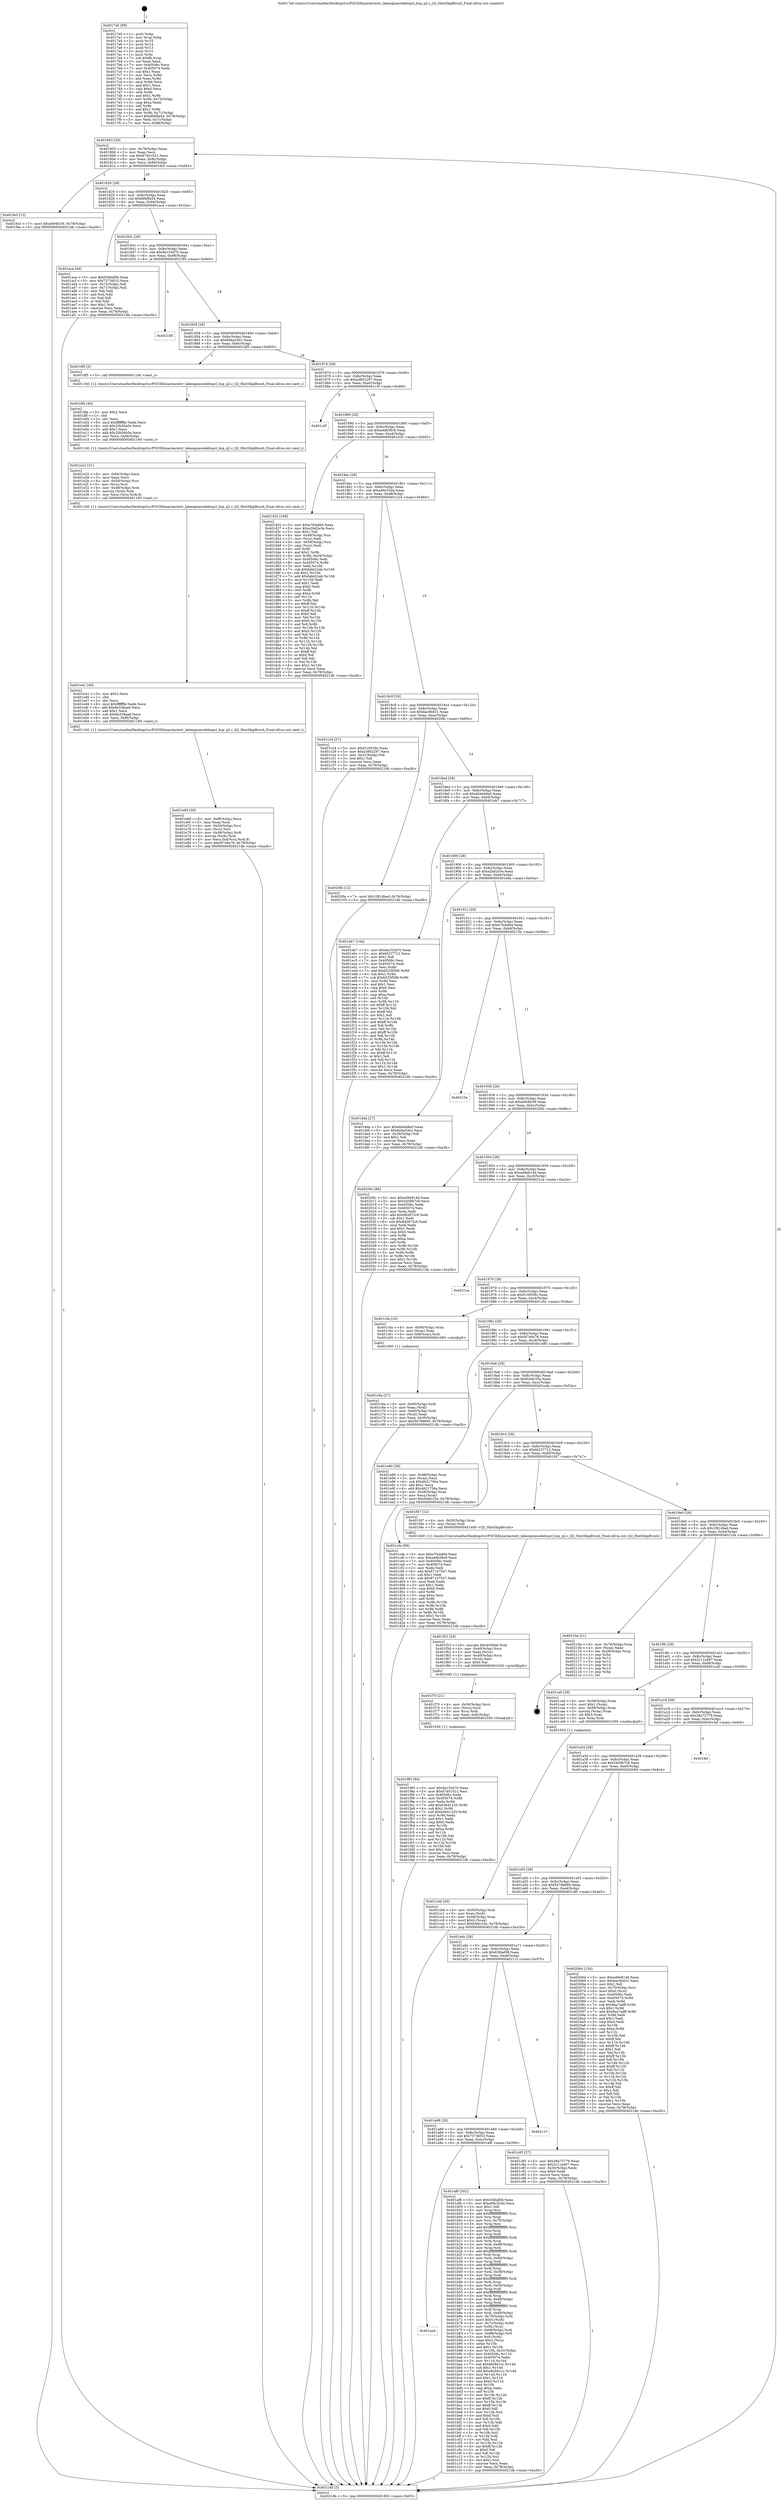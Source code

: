 digraph "0x4017a0" {
  label = "0x4017a0 (/mnt/c/Users/mathe/Desktop/tcc/POCII/binaries/extr_labenginecodebspcl_bsp_q2.c_Q2_HintSkipBrush_Final-ollvm.out::main(0))"
  labelloc = "t"
  node[shape=record]

  Entry [label="",width=0.3,height=0.3,shape=circle,fillcolor=black,style=filled]
  "0x401803" [label="{
     0x401803 [29]\l
     | [instrs]\l
     &nbsp;&nbsp;0x401803 \<+3\>: mov -0x78(%rbp),%eax\l
     &nbsp;&nbsp;0x401806 \<+2\>: mov %eax,%ecx\l
     &nbsp;&nbsp;0x401808 \<+6\>: sub $0x87401021,%ecx\l
     &nbsp;&nbsp;0x40180e \<+6\>: mov %eax,-0x8c(%rbp)\l
     &nbsp;&nbsp;0x401814 \<+6\>: mov %ecx,-0x90(%rbp)\l
     &nbsp;&nbsp;0x40181a \<+6\>: je 0000000000401fe3 \<main+0x843\>\l
  }"]
  "0x401fe3" [label="{
     0x401fe3 [12]\l
     | [instrs]\l
     &nbsp;&nbsp;0x401fe3 \<+7\>: movl $0xeb94fc39,-0x78(%rbp)\l
     &nbsp;&nbsp;0x401fea \<+5\>: jmp 00000000004021db \<main+0xa3b\>\l
  }"]
  "0x401820" [label="{
     0x401820 [28]\l
     | [instrs]\l
     &nbsp;&nbsp;0x401820 \<+5\>: jmp 0000000000401825 \<main+0x85\>\l
     &nbsp;&nbsp;0x401825 \<+6\>: mov -0x8c(%rbp),%eax\l
     &nbsp;&nbsp;0x40182b \<+5\>: sub $0x8f4f9a54,%eax\l
     &nbsp;&nbsp;0x401830 \<+6\>: mov %eax,-0x94(%rbp)\l
     &nbsp;&nbsp;0x401836 \<+6\>: je 0000000000401aca \<main+0x32a\>\l
  }"]
  Exit [label="",width=0.3,height=0.3,shape=circle,fillcolor=black,style=filled,peripheries=2]
  "0x401aca" [label="{
     0x401aca [44]\l
     | [instrs]\l
     &nbsp;&nbsp;0x401aca \<+5\>: mov $0x63fdaf08,%eax\l
     &nbsp;&nbsp;0x401acf \<+5\>: mov $0x73736f10,%ecx\l
     &nbsp;&nbsp;0x401ad4 \<+3\>: mov -0x72(%rbp),%dl\l
     &nbsp;&nbsp;0x401ad7 \<+4\>: mov -0x71(%rbp),%sil\l
     &nbsp;&nbsp;0x401adb \<+3\>: mov %dl,%dil\l
     &nbsp;&nbsp;0x401ade \<+3\>: and %sil,%dil\l
     &nbsp;&nbsp;0x401ae1 \<+3\>: xor %sil,%dl\l
     &nbsp;&nbsp;0x401ae4 \<+3\>: or %dl,%dil\l
     &nbsp;&nbsp;0x401ae7 \<+4\>: test $0x1,%dil\l
     &nbsp;&nbsp;0x401aeb \<+3\>: cmovne %ecx,%eax\l
     &nbsp;&nbsp;0x401aee \<+3\>: mov %eax,-0x78(%rbp)\l
     &nbsp;&nbsp;0x401af1 \<+5\>: jmp 00000000004021db \<main+0xa3b\>\l
  }"]
  "0x40183c" [label="{
     0x40183c [28]\l
     | [instrs]\l
     &nbsp;&nbsp;0x40183c \<+5\>: jmp 0000000000401841 \<main+0xa1\>\l
     &nbsp;&nbsp;0x401841 \<+6\>: mov -0x8c(%rbp),%eax\l
     &nbsp;&nbsp;0x401847 \<+5\>: sub $0x9a153d70,%eax\l
     &nbsp;&nbsp;0x40184c \<+6\>: mov %eax,-0x98(%rbp)\l
     &nbsp;&nbsp;0x401852 \<+6\>: je 0000000000402180 \<main+0x9e0\>\l
  }"]
  "0x4021db" [label="{
     0x4021db [5]\l
     | [instrs]\l
     &nbsp;&nbsp;0x4021db \<+5\>: jmp 0000000000401803 \<main+0x63\>\l
  }"]
  "0x4017a0" [label="{
     0x4017a0 [99]\l
     | [instrs]\l
     &nbsp;&nbsp;0x4017a0 \<+1\>: push %rbp\l
     &nbsp;&nbsp;0x4017a1 \<+3\>: mov %rsp,%rbp\l
     &nbsp;&nbsp;0x4017a4 \<+2\>: push %r15\l
     &nbsp;&nbsp;0x4017a6 \<+2\>: push %r14\l
     &nbsp;&nbsp;0x4017a8 \<+2\>: push %r13\l
     &nbsp;&nbsp;0x4017aa \<+2\>: push %r12\l
     &nbsp;&nbsp;0x4017ac \<+1\>: push %rbx\l
     &nbsp;&nbsp;0x4017ad \<+7\>: sub $0xf8,%rsp\l
     &nbsp;&nbsp;0x4017b4 \<+2\>: xor %eax,%eax\l
     &nbsp;&nbsp;0x4017b6 \<+7\>: mov 0x40506c,%ecx\l
     &nbsp;&nbsp;0x4017bd \<+7\>: mov 0x405074,%edx\l
     &nbsp;&nbsp;0x4017c4 \<+3\>: sub $0x1,%eax\l
     &nbsp;&nbsp;0x4017c7 \<+3\>: mov %ecx,%r8d\l
     &nbsp;&nbsp;0x4017ca \<+3\>: add %eax,%r8d\l
     &nbsp;&nbsp;0x4017cd \<+4\>: imul %r8d,%ecx\l
     &nbsp;&nbsp;0x4017d1 \<+3\>: and $0x1,%ecx\l
     &nbsp;&nbsp;0x4017d4 \<+3\>: cmp $0x0,%ecx\l
     &nbsp;&nbsp;0x4017d7 \<+4\>: sete %r9b\l
     &nbsp;&nbsp;0x4017db \<+4\>: and $0x1,%r9b\l
     &nbsp;&nbsp;0x4017df \<+4\>: mov %r9b,-0x72(%rbp)\l
     &nbsp;&nbsp;0x4017e3 \<+3\>: cmp $0xa,%edx\l
     &nbsp;&nbsp;0x4017e6 \<+4\>: setl %r9b\l
     &nbsp;&nbsp;0x4017ea \<+4\>: and $0x1,%r9b\l
     &nbsp;&nbsp;0x4017ee \<+4\>: mov %r9b,-0x71(%rbp)\l
     &nbsp;&nbsp;0x4017f2 \<+7\>: movl $0x8f4f9a54,-0x78(%rbp)\l
     &nbsp;&nbsp;0x4017f9 \<+3\>: mov %edi,-0x7c(%rbp)\l
     &nbsp;&nbsp;0x4017fc \<+7\>: mov %rsi,-0x88(%rbp)\l
  }"]
  "0x401f85" [label="{
     0x401f85 [94]\l
     | [instrs]\l
     &nbsp;&nbsp;0x401f85 \<+5\>: mov $0x9a153d70,%eax\l
     &nbsp;&nbsp;0x401f8a \<+5\>: mov $0x87401021,%esi\l
     &nbsp;&nbsp;0x401f8f \<+7\>: mov 0x40506c,%edx\l
     &nbsp;&nbsp;0x401f96 \<+8\>: mov 0x405074,%r8d\l
     &nbsp;&nbsp;0x401f9e \<+3\>: mov %edx,%r9d\l
     &nbsp;&nbsp;0x401fa1 \<+7\>: add $0xb3b41235,%r9d\l
     &nbsp;&nbsp;0x401fa8 \<+4\>: sub $0x1,%r9d\l
     &nbsp;&nbsp;0x401fac \<+7\>: sub $0xb3b41235,%r9d\l
     &nbsp;&nbsp;0x401fb3 \<+4\>: imul %r9d,%edx\l
     &nbsp;&nbsp;0x401fb7 \<+3\>: and $0x1,%edx\l
     &nbsp;&nbsp;0x401fba \<+3\>: cmp $0x0,%edx\l
     &nbsp;&nbsp;0x401fbd \<+4\>: sete %r10b\l
     &nbsp;&nbsp;0x401fc1 \<+4\>: cmp $0xa,%r8d\l
     &nbsp;&nbsp;0x401fc5 \<+4\>: setl %r11b\l
     &nbsp;&nbsp;0x401fc9 \<+3\>: mov %r10b,%bl\l
     &nbsp;&nbsp;0x401fcc \<+3\>: and %r11b,%bl\l
     &nbsp;&nbsp;0x401fcf \<+3\>: xor %r11b,%r10b\l
     &nbsp;&nbsp;0x401fd2 \<+3\>: or %r10b,%bl\l
     &nbsp;&nbsp;0x401fd5 \<+3\>: test $0x1,%bl\l
     &nbsp;&nbsp;0x401fd8 \<+3\>: cmovne %esi,%eax\l
     &nbsp;&nbsp;0x401fdb \<+3\>: mov %eax,-0x78(%rbp)\l
     &nbsp;&nbsp;0x401fde \<+5\>: jmp 00000000004021db \<main+0xa3b\>\l
  }"]
  "0x402180" [label="{
     0x402180\l
  }", style=dashed]
  "0x401858" [label="{
     0x401858 [28]\l
     | [instrs]\l
     &nbsp;&nbsp;0x401858 \<+5\>: jmp 000000000040185d \<main+0xbd\>\l
     &nbsp;&nbsp;0x40185d \<+6\>: mov -0x8c(%rbp),%eax\l
     &nbsp;&nbsp;0x401863 \<+5\>: sub $0x9d4a53e2,%eax\l
     &nbsp;&nbsp;0x401868 \<+6\>: mov %eax,-0x9c(%rbp)\l
     &nbsp;&nbsp;0x40186e \<+6\>: je 0000000000401df5 \<main+0x655\>\l
  }"]
  "0x401f70" [label="{
     0x401f70 [21]\l
     | [instrs]\l
     &nbsp;&nbsp;0x401f70 \<+4\>: mov -0x50(%rbp),%rcx\l
     &nbsp;&nbsp;0x401f74 \<+3\>: mov (%rcx),%rcx\l
     &nbsp;&nbsp;0x401f77 \<+3\>: mov %rcx,%rdi\l
     &nbsp;&nbsp;0x401f7a \<+6\>: mov %eax,-0xfc(%rbp)\l
     &nbsp;&nbsp;0x401f80 \<+5\>: call 0000000000401030 \<free@plt\>\l
     | [calls]\l
     &nbsp;&nbsp;0x401030 \{1\} (unknown)\l
  }"]
  "0x401df5" [label="{
     0x401df5 [5]\l
     | [instrs]\l
     &nbsp;&nbsp;0x401df5 \<+5\>: call 0000000000401160 \<next_i\>\l
     | [calls]\l
     &nbsp;&nbsp;0x401160 \{1\} (/mnt/c/Users/mathe/Desktop/tcc/POCII/binaries/extr_labenginecodebspcl_bsp_q2.c_Q2_HintSkipBrush_Final-ollvm.out::next_i)\l
  }"]
  "0x401874" [label="{
     0x401874 [28]\l
     | [instrs]\l
     &nbsp;&nbsp;0x401874 \<+5\>: jmp 0000000000401879 \<main+0xd9\>\l
     &nbsp;&nbsp;0x401879 \<+6\>: mov -0x8c(%rbp),%eax\l
     &nbsp;&nbsp;0x40187f \<+5\>: sub $0xa3802297,%eax\l
     &nbsp;&nbsp;0x401884 \<+6\>: mov %eax,-0xa0(%rbp)\l
     &nbsp;&nbsp;0x40188a \<+6\>: je 0000000000401c3f \<main+0x49f\>\l
  }"]
  "0x401f53" [label="{
     0x401f53 [29]\l
     | [instrs]\l
     &nbsp;&nbsp;0x401f53 \<+10\>: movabs $0x4030b6,%rdi\l
     &nbsp;&nbsp;0x401f5d \<+4\>: mov -0x40(%rbp),%rcx\l
     &nbsp;&nbsp;0x401f61 \<+2\>: mov %eax,(%rcx)\l
     &nbsp;&nbsp;0x401f63 \<+4\>: mov -0x40(%rbp),%rcx\l
     &nbsp;&nbsp;0x401f67 \<+2\>: mov (%rcx),%esi\l
     &nbsp;&nbsp;0x401f69 \<+2\>: mov $0x0,%al\l
     &nbsp;&nbsp;0x401f6b \<+5\>: call 0000000000401040 \<printf@plt\>\l
     | [calls]\l
     &nbsp;&nbsp;0x401040 \{1\} (unknown)\l
  }"]
  "0x401c3f" [label="{
     0x401c3f\l
  }", style=dashed]
  "0x401890" [label="{
     0x401890 [28]\l
     | [instrs]\l
     &nbsp;&nbsp;0x401890 \<+5\>: jmp 0000000000401895 \<main+0xf5\>\l
     &nbsp;&nbsp;0x401895 \<+6\>: mov -0x8c(%rbp),%eax\l
     &nbsp;&nbsp;0x40189b \<+5\>: sub $0xa4db58c8,%eax\l
     &nbsp;&nbsp;0x4018a0 \<+6\>: mov %eax,-0xa4(%rbp)\l
     &nbsp;&nbsp;0x4018a6 \<+6\>: je 0000000000401d32 \<main+0x592\>\l
  }"]
  "0x401e69" [label="{
     0x401e69 [39]\l
     | [instrs]\l
     &nbsp;&nbsp;0x401e69 \<+6\>: mov -0xf8(%rbp),%ecx\l
     &nbsp;&nbsp;0x401e6f \<+3\>: imul %eax,%ecx\l
     &nbsp;&nbsp;0x401e72 \<+4\>: mov -0x50(%rbp),%rsi\l
     &nbsp;&nbsp;0x401e76 \<+3\>: mov (%rsi),%rsi\l
     &nbsp;&nbsp;0x401e79 \<+4\>: mov -0x48(%rbp),%rdi\l
     &nbsp;&nbsp;0x401e7d \<+3\>: movslq (%rdi),%rdi\l
     &nbsp;&nbsp;0x401e80 \<+4\>: mov %ecx,0x4(%rsi,%rdi,8)\l
     &nbsp;&nbsp;0x401e84 \<+7\>: movl $0xf47e9a76,-0x78(%rbp)\l
     &nbsp;&nbsp;0x401e8b \<+5\>: jmp 00000000004021db \<main+0xa3b\>\l
  }"]
  "0x401d32" [label="{
     0x401d32 [168]\l
     | [instrs]\l
     &nbsp;&nbsp;0x401d32 \<+5\>: mov $0xe7fcbd64,%eax\l
     &nbsp;&nbsp;0x401d37 \<+5\>: mov $0xe2bd2e3e,%ecx\l
     &nbsp;&nbsp;0x401d3c \<+2\>: mov $0x1,%dl\l
     &nbsp;&nbsp;0x401d3e \<+4\>: mov -0x48(%rbp),%rsi\l
     &nbsp;&nbsp;0x401d42 \<+2\>: mov (%rsi),%edi\l
     &nbsp;&nbsp;0x401d44 \<+4\>: mov -0x58(%rbp),%rsi\l
     &nbsp;&nbsp;0x401d48 \<+2\>: cmp (%rsi),%edi\l
     &nbsp;&nbsp;0x401d4a \<+4\>: setl %r8b\l
     &nbsp;&nbsp;0x401d4e \<+4\>: and $0x1,%r8b\l
     &nbsp;&nbsp;0x401d52 \<+4\>: mov %r8b,-0x29(%rbp)\l
     &nbsp;&nbsp;0x401d56 \<+7\>: mov 0x40506c,%edi\l
     &nbsp;&nbsp;0x401d5d \<+8\>: mov 0x405074,%r9d\l
     &nbsp;&nbsp;0x401d65 \<+3\>: mov %edi,%r10d\l
     &nbsp;&nbsp;0x401d68 \<+7\>: sub $0xfabb22ab,%r10d\l
     &nbsp;&nbsp;0x401d6f \<+4\>: sub $0x1,%r10d\l
     &nbsp;&nbsp;0x401d73 \<+7\>: add $0xfabb22ab,%r10d\l
     &nbsp;&nbsp;0x401d7a \<+4\>: imul %r10d,%edi\l
     &nbsp;&nbsp;0x401d7e \<+3\>: and $0x1,%edi\l
     &nbsp;&nbsp;0x401d81 \<+3\>: cmp $0x0,%edi\l
     &nbsp;&nbsp;0x401d84 \<+4\>: sete %r8b\l
     &nbsp;&nbsp;0x401d88 \<+4\>: cmp $0xa,%r9d\l
     &nbsp;&nbsp;0x401d8c \<+4\>: setl %r11b\l
     &nbsp;&nbsp;0x401d90 \<+3\>: mov %r8b,%bl\l
     &nbsp;&nbsp;0x401d93 \<+3\>: xor $0xff,%bl\l
     &nbsp;&nbsp;0x401d96 \<+3\>: mov %r11b,%r14b\l
     &nbsp;&nbsp;0x401d99 \<+4\>: xor $0xff,%r14b\l
     &nbsp;&nbsp;0x401d9d \<+3\>: xor $0x0,%dl\l
     &nbsp;&nbsp;0x401da0 \<+3\>: mov %bl,%r15b\l
     &nbsp;&nbsp;0x401da3 \<+4\>: and $0x0,%r15b\l
     &nbsp;&nbsp;0x401da7 \<+3\>: and %dl,%r8b\l
     &nbsp;&nbsp;0x401daa \<+3\>: mov %r14b,%r12b\l
     &nbsp;&nbsp;0x401dad \<+4\>: and $0x0,%r12b\l
     &nbsp;&nbsp;0x401db1 \<+3\>: and %dl,%r11b\l
     &nbsp;&nbsp;0x401db4 \<+3\>: or %r8b,%r15b\l
     &nbsp;&nbsp;0x401db7 \<+3\>: or %r11b,%r12b\l
     &nbsp;&nbsp;0x401dba \<+3\>: xor %r12b,%r15b\l
     &nbsp;&nbsp;0x401dbd \<+3\>: or %r14b,%bl\l
     &nbsp;&nbsp;0x401dc0 \<+3\>: xor $0xff,%bl\l
     &nbsp;&nbsp;0x401dc3 \<+3\>: or $0x0,%dl\l
     &nbsp;&nbsp;0x401dc6 \<+2\>: and %dl,%bl\l
     &nbsp;&nbsp;0x401dc8 \<+3\>: or %bl,%r15b\l
     &nbsp;&nbsp;0x401dcb \<+4\>: test $0x1,%r15b\l
     &nbsp;&nbsp;0x401dcf \<+3\>: cmovne %ecx,%eax\l
     &nbsp;&nbsp;0x401dd2 \<+3\>: mov %eax,-0x78(%rbp)\l
     &nbsp;&nbsp;0x401dd5 \<+5\>: jmp 00000000004021db \<main+0xa3b\>\l
  }"]
  "0x4018ac" [label="{
     0x4018ac [28]\l
     | [instrs]\l
     &nbsp;&nbsp;0x4018ac \<+5\>: jmp 00000000004018b1 \<main+0x111\>\l
     &nbsp;&nbsp;0x4018b1 \<+6\>: mov -0x8c(%rbp),%eax\l
     &nbsp;&nbsp;0x4018b7 \<+5\>: sub $0xa94c52da,%eax\l
     &nbsp;&nbsp;0x4018bc \<+6\>: mov %eax,-0xa8(%rbp)\l
     &nbsp;&nbsp;0x4018c2 \<+6\>: je 0000000000401c24 \<main+0x484\>\l
  }"]
  "0x401e41" [label="{
     0x401e41 [40]\l
     | [instrs]\l
     &nbsp;&nbsp;0x401e41 \<+5\>: mov $0x2,%ecx\l
     &nbsp;&nbsp;0x401e46 \<+1\>: cltd\l
     &nbsp;&nbsp;0x401e47 \<+2\>: idiv %ecx\l
     &nbsp;&nbsp;0x401e49 \<+6\>: imul $0xfffffffe,%edx,%ecx\l
     &nbsp;&nbsp;0x401e4f \<+6\>: add $0x6e338aa8,%ecx\l
     &nbsp;&nbsp;0x401e55 \<+3\>: add $0x1,%ecx\l
     &nbsp;&nbsp;0x401e58 \<+6\>: sub $0x6e338aa8,%ecx\l
     &nbsp;&nbsp;0x401e5e \<+6\>: mov %ecx,-0xf8(%rbp)\l
     &nbsp;&nbsp;0x401e64 \<+5\>: call 0000000000401160 \<next_i\>\l
     | [calls]\l
     &nbsp;&nbsp;0x401160 \{1\} (/mnt/c/Users/mathe/Desktop/tcc/POCII/binaries/extr_labenginecodebspcl_bsp_q2.c_Q2_HintSkipBrush_Final-ollvm.out::next_i)\l
  }"]
  "0x401c24" [label="{
     0x401c24 [27]\l
     | [instrs]\l
     &nbsp;&nbsp;0x401c24 \<+5\>: mov $0xf1c0039c,%eax\l
     &nbsp;&nbsp;0x401c29 \<+5\>: mov $0xa3802297,%ecx\l
     &nbsp;&nbsp;0x401c2e \<+3\>: mov -0x31(%rbp),%dl\l
     &nbsp;&nbsp;0x401c31 \<+3\>: test $0x1,%dl\l
     &nbsp;&nbsp;0x401c34 \<+3\>: cmovne %ecx,%eax\l
     &nbsp;&nbsp;0x401c37 \<+3\>: mov %eax,-0x78(%rbp)\l
     &nbsp;&nbsp;0x401c3a \<+5\>: jmp 00000000004021db \<main+0xa3b\>\l
  }"]
  "0x4018c8" [label="{
     0x4018c8 [28]\l
     | [instrs]\l
     &nbsp;&nbsp;0x4018c8 \<+5\>: jmp 00000000004018cd \<main+0x12d\>\l
     &nbsp;&nbsp;0x4018cd \<+6\>: mov -0x8c(%rbp),%eax\l
     &nbsp;&nbsp;0x4018d3 \<+5\>: sub $0xbac0b431,%eax\l
     &nbsp;&nbsp;0x4018d8 \<+6\>: mov %eax,-0xac(%rbp)\l
     &nbsp;&nbsp;0x4018de \<+6\>: je 00000000004020fe \<main+0x95e\>\l
  }"]
  "0x401e22" [label="{
     0x401e22 [31]\l
     | [instrs]\l
     &nbsp;&nbsp;0x401e22 \<+6\>: mov -0xf4(%rbp),%ecx\l
     &nbsp;&nbsp;0x401e28 \<+3\>: imul %eax,%ecx\l
     &nbsp;&nbsp;0x401e2b \<+4\>: mov -0x50(%rbp),%rsi\l
     &nbsp;&nbsp;0x401e2f \<+3\>: mov (%rsi),%rsi\l
     &nbsp;&nbsp;0x401e32 \<+4\>: mov -0x48(%rbp),%rdi\l
     &nbsp;&nbsp;0x401e36 \<+3\>: movslq (%rdi),%rdi\l
     &nbsp;&nbsp;0x401e39 \<+3\>: mov %ecx,(%rsi,%rdi,8)\l
     &nbsp;&nbsp;0x401e3c \<+5\>: call 0000000000401160 \<next_i\>\l
     | [calls]\l
     &nbsp;&nbsp;0x401160 \{1\} (/mnt/c/Users/mathe/Desktop/tcc/POCII/binaries/extr_labenginecodebspcl_bsp_q2.c_Q2_HintSkipBrush_Final-ollvm.out::next_i)\l
  }"]
  "0x4020fe" [label="{
     0x4020fe [12]\l
     | [instrs]\l
     &nbsp;&nbsp;0x4020fe \<+7\>: movl $0x1f81dbed,-0x78(%rbp)\l
     &nbsp;&nbsp;0x402105 \<+5\>: jmp 00000000004021db \<main+0xa3b\>\l
  }"]
  "0x4018e4" [label="{
     0x4018e4 [28]\l
     | [instrs]\l
     &nbsp;&nbsp;0x4018e4 \<+5\>: jmp 00000000004018e9 \<main+0x149\>\l
     &nbsp;&nbsp;0x4018e9 \<+6\>: mov -0x8c(%rbp),%eax\l
     &nbsp;&nbsp;0x4018ef \<+5\>: sub $0xdd4eb8a5,%eax\l
     &nbsp;&nbsp;0x4018f4 \<+6\>: mov %eax,-0xb0(%rbp)\l
     &nbsp;&nbsp;0x4018fa \<+6\>: je 0000000000401eb7 \<main+0x717\>\l
  }"]
  "0x401dfa" [label="{
     0x401dfa [40]\l
     | [instrs]\l
     &nbsp;&nbsp;0x401dfa \<+5\>: mov $0x2,%ecx\l
     &nbsp;&nbsp;0x401dff \<+1\>: cltd\l
     &nbsp;&nbsp;0x401e00 \<+2\>: idiv %ecx\l
     &nbsp;&nbsp;0x401e02 \<+6\>: imul $0xfffffffe,%edx,%ecx\l
     &nbsp;&nbsp;0x401e08 \<+6\>: sub $0x20b56a5e,%ecx\l
     &nbsp;&nbsp;0x401e0e \<+3\>: add $0x1,%ecx\l
     &nbsp;&nbsp;0x401e11 \<+6\>: add $0x20b56a5e,%ecx\l
     &nbsp;&nbsp;0x401e17 \<+6\>: mov %ecx,-0xf4(%rbp)\l
     &nbsp;&nbsp;0x401e1d \<+5\>: call 0000000000401160 \<next_i\>\l
     | [calls]\l
     &nbsp;&nbsp;0x401160 \{1\} (/mnt/c/Users/mathe/Desktop/tcc/POCII/binaries/extr_labenginecodebspcl_bsp_q2.c_Q2_HintSkipBrush_Final-ollvm.out::next_i)\l
  }"]
  "0x401eb7" [label="{
     0x401eb7 [144]\l
     | [instrs]\l
     &nbsp;&nbsp;0x401eb7 \<+5\>: mov $0x9a153d70,%eax\l
     &nbsp;&nbsp;0x401ebc \<+5\>: mov $0xfd237712,%ecx\l
     &nbsp;&nbsp;0x401ec1 \<+2\>: mov $0x1,%dl\l
     &nbsp;&nbsp;0x401ec3 \<+7\>: mov 0x40506c,%esi\l
     &nbsp;&nbsp;0x401eca \<+7\>: mov 0x405074,%edi\l
     &nbsp;&nbsp;0x401ed1 \<+3\>: mov %esi,%r8d\l
     &nbsp;&nbsp;0x401ed4 \<+7\>: add $0xb525f5d6,%r8d\l
     &nbsp;&nbsp;0x401edb \<+4\>: sub $0x1,%r8d\l
     &nbsp;&nbsp;0x401edf \<+7\>: sub $0xb525f5d6,%r8d\l
     &nbsp;&nbsp;0x401ee6 \<+4\>: imul %r8d,%esi\l
     &nbsp;&nbsp;0x401eea \<+3\>: and $0x1,%esi\l
     &nbsp;&nbsp;0x401eed \<+3\>: cmp $0x0,%esi\l
     &nbsp;&nbsp;0x401ef0 \<+4\>: sete %r9b\l
     &nbsp;&nbsp;0x401ef4 \<+3\>: cmp $0xa,%edi\l
     &nbsp;&nbsp;0x401ef7 \<+4\>: setl %r10b\l
     &nbsp;&nbsp;0x401efb \<+3\>: mov %r9b,%r11b\l
     &nbsp;&nbsp;0x401efe \<+4\>: xor $0xff,%r11b\l
     &nbsp;&nbsp;0x401f02 \<+3\>: mov %r10b,%bl\l
     &nbsp;&nbsp;0x401f05 \<+3\>: xor $0xff,%bl\l
     &nbsp;&nbsp;0x401f08 \<+3\>: xor $0x1,%dl\l
     &nbsp;&nbsp;0x401f0b \<+3\>: mov %r11b,%r14b\l
     &nbsp;&nbsp;0x401f0e \<+4\>: and $0xff,%r14b\l
     &nbsp;&nbsp;0x401f12 \<+3\>: and %dl,%r9b\l
     &nbsp;&nbsp;0x401f15 \<+3\>: mov %bl,%r15b\l
     &nbsp;&nbsp;0x401f18 \<+4\>: and $0xff,%r15b\l
     &nbsp;&nbsp;0x401f1c \<+3\>: and %dl,%r10b\l
     &nbsp;&nbsp;0x401f1f \<+3\>: or %r9b,%r14b\l
     &nbsp;&nbsp;0x401f22 \<+3\>: or %r10b,%r15b\l
     &nbsp;&nbsp;0x401f25 \<+3\>: xor %r15b,%r14b\l
     &nbsp;&nbsp;0x401f28 \<+3\>: or %bl,%r11b\l
     &nbsp;&nbsp;0x401f2b \<+4\>: xor $0xff,%r11b\l
     &nbsp;&nbsp;0x401f2f \<+3\>: or $0x1,%dl\l
     &nbsp;&nbsp;0x401f32 \<+3\>: and %dl,%r11b\l
     &nbsp;&nbsp;0x401f35 \<+3\>: or %r11b,%r14b\l
     &nbsp;&nbsp;0x401f38 \<+4\>: test $0x1,%r14b\l
     &nbsp;&nbsp;0x401f3c \<+3\>: cmovne %ecx,%eax\l
     &nbsp;&nbsp;0x401f3f \<+3\>: mov %eax,-0x78(%rbp)\l
     &nbsp;&nbsp;0x401f42 \<+5\>: jmp 00000000004021db \<main+0xa3b\>\l
  }"]
  "0x401900" [label="{
     0x401900 [28]\l
     | [instrs]\l
     &nbsp;&nbsp;0x401900 \<+5\>: jmp 0000000000401905 \<main+0x165\>\l
     &nbsp;&nbsp;0x401905 \<+6\>: mov -0x8c(%rbp),%eax\l
     &nbsp;&nbsp;0x40190b \<+5\>: sub $0xe2bd2e3e,%eax\l
     &nbsp;&nbsp;0x401910 \<+6\>: mov %eax,-0xb4(%rbp)\l
     &nbsp;&nbsp;0x401916 \<+6\>: je 0000000000401dda \<main+0x63a\>\l
  }"]
  "0x401cbd" [label="{
     0x401cbd [29]\l
     | [instrs]\l
     &nbsp;&nbsp;0x401cbd \<+4\>: mov -0x50(%rbp),%rdi\l
     &nbsp;&nbsp;0x401cc1 \<+3\>: mov %rax,(%rdi)\l
     &nbsp;&nbsp;0x401cc4 \<+4\>: mov -0x48(%rbp),%rax\l
     &nbsp;&nbsp;0x401cc8 \<+6\>: movl $0x0,(%rax)\l
     &nbsp;&nbsp;0x401cce \<+7\>: movl $0xfcb6c33e,-0x78(%rbp)\l
     &nbsp;&nbsp;0x401cd5 \<+5\>: jmp 00000000004021db \<main+0xa3b\>\l
  }"]
  "0x401dda" [label="{
     0x401dda [27]\l
     | [instrs]\l
     &nbsp;&nbsp;0x401dda \<+5\>: mov $0xdd4eb8a5,%eax\l
     &nbsp;&nbsp;0x401ddf \<+5\>: mov $0x9d4a53e2,%ecx\l
     &nbsp;&nbsp;0x401de4 \<+3\>: mov -0x29(%rbp),%dl\l
     &nbsp;&nbsp;0x401de7 \<+3\>: test $0x1,%dl\l
     &nbsp;&nbsp;0x401dea \<+3\>: cmovne %ecx,%eax\l
     &nbsp;&nbsp;0x401ded \<+3\>: mov %eax,-0x78(%rbp)\l
     &nbsp;&nbsp;0x401df0 \<+5\>: jmp 00000000004021db \<main+0xa3b\>\l
  }"]
  "0x40191c" [label="{
     0x40191c [28]\l
     | [instrs]\l
     &nbsp;&nbsp;0x40191c \<+5\>: jmp 0000000000401921 \<main+0x181\>\l
     &nbsp;&nbsp;0x401921 \<+6\>: mov -0x8c(%rbp),%eax\l
     &nbsp;&nbsp;0x401927 \<+5\>: sub $0xe7fcbd64,%eax\l
     &nbsp;&nbsp;0x40192c \<+6\>: mov %eax,-0xb8(%rbp)\l
     &nbsp;&nbsp;0x401932 \<+6\>: je 000000000040215e \<main+0x9be\>\l
  }"]
  "0x401c6a" [label="{
     0x401c6a [27]\l
     | [instrs]\l
     &nbsp;&nbsp;0x401c6a \<+4\>: mov -0x60(%rbp),%rdi\l
     &nbsp;&nbsp;0x401c6e \<+2\>: mov %eax,(%rdi)\l
     &nbsp;&nbsp;0x401c70 \<+4\>: mov -0x60(%rbp),%rdi\l
     &nbsp;&nbsp;0x401c74 \<+2\>: mov (%rdi),%eax\l
     &nbsp;&nbsp;0x401c76 \<+3\>: mov %eax,-0x30(%rbp)\l
     &nbsp;&nbsp;0x401c79 \<+7\>: movl $0x5479d695,-0x78(%rbp)\l
     &nbsp;&nbsp;0x401c80 \<+5\>: jmp 00000000004021db \<main+0xa3b\>\l
  }"]
  "0x40215e" [label="{
     0x40215e\l
  }", style=dashed]
  "0x401938" [label="{
     0x401938 [28]\l
     | [instrs]\l
     &nbsp;&nbsp;0x401938 \<+5\>: jmp 000000000040193d \<main+0x19d\>\l
     &nbsp;&nbsp;0x40193d \<+6\>: mov -0x8c(%rbp),%eax\l
     &nbsp;&nbsp;0x401943 \<+5\>: sub $0xeb94fc39,%eax\l
     &nbsp;&nbsp;0x401948 \<+6\>: mov %eax,-0xbc(%rbp)\l
     &nbsp;&nbsp;0x40194e \<+6\>: je 000000000040200c \<main+0x86c\>\l
  }"]
  "0x401aa4" [label="{
     0x401aa4\l
  }", style=dashed]
  "0x40200c" [label="{
     0x40200c [88]\l
     | [instrs]\l
     &nbsp;&nbsp;0x40200c \<+5\>: mov $0xed9e814d,%eax\l
     &nbsp;&nbsp;0x402011 \<+5\>: mov $0x5459b7c8,%ecx\l
     &nbsp;&nbsp;0x402016 \<+7\>: mov 0x40506c,%edx\l
     &nbsp;&nbsp;0x40201d \<+7\>: mov 0x405074,%esi\l
     &nbsp;&nbsp;0x402024 \<+2\>: mov %edx,%edi\l
     &nbsp;&nbsp;0x402026 \<+6\>: add $0x9d2872c0,%edi\l
     &nbsp;&nbsp;0x40202c \<+3\>: sub $0x1,%edi\l
     &nbsp;&nbsp;0x40202f \<+6\>: sub $0x9d2872c0,%edi\l
     &nbsp;&nbsp;0x402035 \<+3\>: imul %edi,%edx\l
     &nbsp;&nbsp;0x402038 \<+3\>: and $0x1,%edx\l
     &nbsp;&nbsp;0x40203b \<+3\>: cmp $0x0,%edx\l
     &nbsp;&nbsp;0x40203e \<+4\>: sete %r8b\l
     &nbsp;&nbsp;0x402042 \<+3\>: cmp $0xa,%esi\l
     &nbsp;&nbsp;0x402045 \<+4\>: setl %r9b\l
     &nbsp;&nbsp;0x402049 \<+3\>: mov %r8b,%r10b\l
     &nbsp;&nbsp;0x40204c \<+3\>: and %r9b,%r10b\l
     &nbsp;&nbsp;0x40204f \<+3\>: xor %r9b,%r8b\l
     &nbsp;&nbsp;0x402052 \<+3\>: or %r8b,%r10b\l
     &nbsp;&nbsp;0x402055 \<+4\>: test $0x1,%r10b\l
     &nbsp;&nbsp;0x402059 \<+3\>: cmovne %ecx,%eax\l
     &nbsp;&nbsp;0x40205c \<+3\>: mov %eax,-0x78(%rbp)\l
     &nbsp;&nbsp;0x40205f \<+5\>: jmp 00000000004021db \<main+0xa3b\>\l
  }"]
  "0x401954" [label="{
     0x401954 [28]\l
     | [instrs]\l
     &nbsp;&nbsp;0x401954 \<+5\>: jmp 0000000000401959 \<main+0x1b9\>\l
     &nbsp;&nbsp;0x401959 \<+6\>: mov -0x8c(%rbp),%eax\l
     &nbsp;&nbsp;0x40195f \<+5\>: sub $0xed9e814d,%eax\l
     &nbsp;&nbsp;0x401964 \<+6\>: mov %eax,-0xc0(%rbp)\l
     &nbsp;&nbsp;0x40196a \<+6\>: je 00000000004021ca \<main+0xa2a\>\l
  }"]
  "0x401af6" [label="{
     0x401af6 [302]\l
     | [instrs]\l
     &nbsp;&nbsp;0x401af6 \<+5\>: mov $0x63fdaf08,%eax\l
     &nbsp;&nbsp;0x401afb \<+5\>: mov $0xa94c52da,%ecx\l
     &nbsp;&nbsp;0x401b00 \<+2\>: mov $0x1,%dl\l
     &nbsp;&nbsp;0x401b02 \<+3\>: mov %rsp,%rsi\l
     &nbsp;&nbsp;0x401b05 \<+4\>: add $0xfffffffffffffff0,%rsi\l
     &nbsp;&nbsp;0x401b09 \<+3\>: mov %rsi,%rsp\l
     &nbsp;&nbsp;0x401b0c \<+4\>: mov %rsi,-0x70(%rbp)\l
     &nbsp;&nbsp;0x401b10 \<+3\>: mov %rsp,%rsi\l
     &nbsp;&nbsp;0x401b13 \<+4\>: add $0xfffffffffffffff0,%rsi\l
     &nbsp;&nbsp;0x401b17 \<+3\>: mov %rsi,%rsp\l
     &nbsp;&nbsp;0x401b1a \<+3\>: mov %rsp,%rdi\l
     &nbsp;&nbsp;0x401b1d \<+4\>: add $0xfffffffffffffff0,%rdi\l
     &nbsp;&nbsp;0x401b21 \<+3\>: mov %rdi,%rsp\l
     &nbsp;&nbsp;0x401b24 \<+4\>: mov %rdi,-0x68(%rbp)\l
     &nbsp;&nbsp;0x401b28 \<+3\>: mov %rsp,%rdi\l
     &nbsp;&nbsp;0x401b2b \<+4\>: add $0xfffffffffffffff0,%rdi\l
     &nbsp;&nbsp;0x401b2f \<+3\>: mov %rdi,%rsp\l
     &nbsp;&nbsp;0x401b32 \<+4\>: mov %rdi,-0x60(%rbp)\l
     &nbsp;&nbsp;0x401b36 \<+3\>: mov %rsp,%rdi\l
     &nbsp;&nbsp;0x401b39 \<+4\>: add $0xfffffffffffffff0,%rdi\l
     &nbsp;&nbsp;0x401b3d \<+3\>: mov %rdi,%rsp\l
     &nbsp;&nbsp;0x401b40 \<+4\>: mov %rdi,-0x58(%rbp)\l
     &nbsp;&nbsp;0x401b44 \<+3\>: mov %rsp,%rdi\l
     &nbsp;&nbsp;0x401b47 \<+4\>: add $0xfffffffffffffff0,%rdi\l
     &nbsp;&nbsp;0x401b4b \<+3\>: mov %rdi,%rsp\l
     &nbsp;&nbsp;0x401b4e \<+4\>: mov %rdi,-0x50(%rbp)\l
     &nbsp;&nbsp;0x401b52 \<+3\>: mov %rsp,%rdi\l
     &nbsp;&nbsp;0x401b55 \<+4\>: add $0xfffffffffffffff0,%rdi\l
     &nbsp;&nbsp;0x401b59 \<+3\>: mov %rdi,%rsp\l
     &nbsp;&nbsp;0x401b5c \<+4\>: mov %rdi,-0x48(%rbp)\l
     &nbsp;&nbsp;0x401b60 \<+3\>: mov %rsp,%rdi\l
     &nbsp;&nbsp;0x401b63 \<+4\>: add $0xfffffffffffffff0,%rdi\l
     &nbsp;&nbsp;0x401b67 \<+3\>: mov %rdi,%rsp\l
     &nbsp;&nbsp;0x401b6a \<+4\>: mov %rdi,-0x40(%rbp)\l
     &nbsp;&nbsp;0x401b6e \<+4\>: mov -0x70(%rbp),%rdi\l
     &nbsp;&nbsp;0x401b72 \<+6\>: movl $0x0,(%rdi)\l
     &nbsp;&nbsp;0x401b78 \<+4\>: mov -0x7c(%rbp),%r8d\l
     &nbsp;&nbsp;0x401b7c \<+3\>: mov %r8d,(%rsi)\l
     &nbsp;&nbsp;0x401b7f \<+4\>: mov -0x68(%rbp),%rdi\l
     &nbsp;&nbsp;0x401b83 \<+7\>: mov -0x88(%rbp),%r9\l
     &nbsp;&nbsp;0x401b8a \<+3\>: mov %r9,(%rdi)\l
     &nbsp;&nbsp;0x401b8d \<+3\>: cmpl $0x2,(%rsi)\l
     &nbsp;&nbsp;0x401b90 \<+4\>: setne %r10b\l
     &nbsp;&nbsp;0x401b94 \<+4\>: and $0x1,%r10b\l
     &nbsp;&nbsp;0x401b98 \<+4\>: mov %r10b,-0x31(%rbp)\l
     &nbsp;&nbsp;0x401b9c \<+8\>: mov 0x40506c,%r11d\l
     &nbsp;&nbsp;0x401ba4 \<+7\>: mov 0x405074,%ebx\l
     &nbsp;&nbsp;0x401bab \<+3\>: mov %r11d,%r14d\l
     &nbsp;&nbsp;0x401bae \<+7\>: sub $0xe6c8d1cc,%r14d\l
     &nbsp;&nbsp;0x401bb5 \<+4\>: sub $0x1,%r14d\l
     &nbsp;&nbsp;0x401bb9 \<+7\>: add $0xe6c8d1cc,%r14d\l
     &nbsp;&nbsp;0x401bc0 \<+4\>: imul %r14d,%r11d\l
     &nbsp;&nbsp;0x401bc4 \<+4\>: and $0x1,%r11d\l
     &nbsp;&nbsp;0x401bc8 \<+4\>: cmp $0x0,%r11d\l
     &nbsp;&nbsp;0x401bcc \<+4\>: sete %r10b\l
     &nbsp;&nbsp;0x401bd0 \<+3\>: cmp $0xa,%ebx\l
     &nbsp;&nbsp;0x401bd3 \<+4\>: setl %r15b\l
     &nbsp;&nbsp;0x401bd7 \<+3\>: mov %r10b,%r12b\l
     &nbsp;&nbsp;0x401bda \<+4\>: xor $0xff,%r12b\l
     &nbsp;&nbsp;0x401bde \<+3\>: mov %r15b,%r13b\l
     &nbsp;&nbsp;0x401be1 \<+4\>: xor $0xff,%r13b\l
     &nbsp;&nbsp;0x401be5 \<+3\>: xor $0x0,%dl\l
     &nbsp;&nbsp;0x401be8 \<+3\>: mov %r12b,%sil\l
     &nbsp;&nbsp;0x401beb \<+4\>: and $0x0,%sil\l
     &nbsp;&nbsp;0x401bef \<+3\>: and %dl,%r10b\l
     &nbsp;&nbsp;0x401bf2 \<+3\>: mov %r13b,%dil\l
     &nbsp;&nbsp;0x401bf5 \<+4\>: and $0x0,%dil\l
     &nbsp;&nbsp;0x401bf9 \<+3\>: and %dl,%r15b\l
     &nbsp;&nbsp;0x401bfc \<+3\>: or %r10b,%sil\l
     &nbsp;&nbsp;0x401bff \<+3\>: or %r15b,%dil\l
     &nbsp;&nbsp;0x401c02 \<+3\>: xor %dil,%sil\l
     &nbsp;&nbsp;0x401c05 \<+3\>: or %r13b,%r12b\l
     &nbsp;&nbsp;0x401c08 \<+4\>: xor $0xff,%r12b\l
     &nbsp;&nbsp;0x401c0c \<+3\>: or $0x0,%dl\l
     &nbsp;&nbsp;0x401c0f \<+3\>: and %dl,%r12b\l
     &nbsp;&nbsp;0x401c12 \<+3\>: or %r12b,%sil\l
     &nbsp;&nbsp;0x401c15 \<+4\>: test $0x1,%sil\l
     &nbsp;&nbsp;0x401c19 \<+3\>: cmovne %ecx,%eax\l
     &nbsp;&nbsp;0x401c1c \<+3\>: mov %eax,-0x78(%rbp)\l
     &nbsp;&nbsp;0x401c1f \<+5\>: jmp 00000000004021db \<main+0xa3b\>\l
  }"]
  "0x4021ca" [label="{
     0x4021ca\l
  }", style=dashed]
  "0x401970" [label="{
     0x401970 [28]\l
     | [instrs]\l
     &nbsp;&nbsp;0x401970 \<+5\>: jmp 0000000000401975 \<main+0x1d5\>\l
     &nbsp;&nbsp;0x401975 \<+6\>: mov -0x8c(%rbp),%eax\l
     &nbsp;&nbsp;0x40197b \<+5\>: sub $0xf1c0039c,%eax\l
     &nbsp;&nbsp;0x401980 \<+6\>: mov %eax,-0xc4(%rbp)\l
     &nbsp;&nbsp;0x401986 \<+6\>: je 0000000000401c5a \<main+0x4ba\>\l
  }"]
  "0x401a88" [label="{
     0x401a88 [28]\l
     | [instrs]\l
     &nbsp;&nbsp;0x401a88 \<+5\>: jmp 0000000000401a8d \<main+0x2ed\>\l
     &nbsp;&nbsp;0x401a8d \<+6\>: mov -0x8c(%rbp),%eax\l
     &nbsp;&nbsp;0x401a93 \<+5\>: sub $0x73736f10,%eax\l
     &nbsp;&nbsp;0x401a98 \<+6\>: mov %eax,-0xec(%rbp)\l
     &nbsp;&nbsp;0x401a9e \<+6\>: je 0000000000401af6 \<main+0x356\>\l
  }"]
  "0x401c5a" [label="{
     0x401c5a [16]\l
     | [instrs]\l
     &nbsp;&nbsp;0x401c5a \<+4\>: mov -0x68(%rbp),%rax\l
     &nbsp;&nbsp;0x401c5e \<+3\>: mov (%rax),%rax\l
     &nbsp;&nbsp;0x401c61 \<+4\>: mov 0x8(%rax),%rdi\l
     &nbsp;&nbsp;0x401c65 \<+5\>: call 0000000000401060 \<atoi@plt\>\l
     | [calls]\l
     &nbsp;&nbsp;0x401060 \{1\} (unknown)\l
  }"]
  "0x40198c" [label="{
     0x40198c [28]\l
     | [instrs]\l
     &nbsp;&nbsp;0x40198c \<+5\>: jmp 0000000000401991 \<main+0x1f1\>\l
     &nbsp;&nbsp;0x401991 \<+6\>: mov -0x8c(%rbp),%eax\l
     &nbsp;&nbsp;0x401997 \<+5\>: sub $0xf47e9a76,%eax\l
     &nbsp;&nbsp;0x40199c \<+6\>: mov %eax,-0xc8(%rbp)\l
     &nbsp;&nbsp;0x4019a2 \<+6\>: je 0000000000401e90 \<main+0x6f0\>\l
  }"]
  "0x40211f" [label="{
     0x40211f\l
  }", style=dashed]
  "0x401e90" [label="{
     0x401e90 [39]\l
     | [instrs]\l
     &nbsp;&nbsp;0x401e90 \<+4\>: mov -0x48(%rbp),%rax\l
     &nbsp;&nbsp;0x401e94 \<+2\>: mov (%rax),%ecx\l
     &nbsp;&nbsp;0x401e96 \<+6\>: sub $0x4621756a,%ecx\l
     &nbsp;&nbsp;0x401e9c \<+3\>: add $0x1,%ecx\l
     &nbsp;&nbsp;0x401e9f \<+6\>: add $0x4621756a,%ecx\l
     &nbsp;&nbsp;0x401ea5 \<+4\>: mov -0x48(%rbp),%rax\l
     &nbsp;&nbsp;0x401ea9 \<+2\>: mov %ecx,(%rax)\l
     &nbsp;&nbsp;0x401eab \<+7\>: movl $0xfcb6c33e,-0x78(%rbp)\l
     &nbsp;&nbsp;0x401eb2 \<+5\>: jmp 00000000004021db \<main+0xa3b\>\l
  }"]
  "0x4019a8" [label="{
     0x4019a8 [28]\l
     | [instrs]\l
     &nbsp;&nbsp;0x4019a8 \<+5\>: jmp 00000000004019ad \<main+0x20d\>\l
     &nbsp;&nbsp;0x4019ad \<+6\>: mov -0x8c(%rbp),%eax\l
     &nbsp;&nbsp;0x4019b3 \<+5\>: sub $0xfcb6c33e,%eax\l
     &nbsp;&nbsp;0x4019b8 \<+6\>: mov %eax,-0xcc(%rbp)\l
     &nbsp;&nbsp;0x4019be \<+6\>: je 0000000000401cda \<main+0x53a\>\l
  }"]
  "0x401a6c" [label="{
     0x401a6c [28]\l
     | [instrs]\l
     &nbsp;&nbsp;0x401a6c \<+5\>: jmp 0000000000401a71 \<main+0x2d1\>\l
     &nbsp;&nbsp;0x401a71 \<+6\>: mov -0x8c(%rbp),%eax\l
     &nbsp;&nbsp;0x401a77 \<+5\>: sub $0x63fdaf08,%eax\l
     &nbsp;&nbsp;0x401a7c \<+6\>: mov %eax,-0xe8(%rbp)\l
     &nbsp;&nbsp;0x401a82 \<+6\>: je 000000000040211f \<main+0x97f\>\l
  }"]
  "0x401cda" [label="{
     0x401cda [88]\l
     | [instrs]\l
     &nbsp;&nbsp;0x401cda \<+5\>: mov $0xe7fcbd64,%eax\l
     &nbsp;&nbsp;0x401cdf \<+5\>: mov $0xa4db58c8,%ecx\l
     &nbsp;&nbsp;0x401ce4 \<+7\>: mov 0x40506c,%edx\l
     &nbsp;&nbsp;0x401ceb \<+7\>: mov 0x405074,%esi\l
     &nbsp;&nbsp;0x401cf2 \<+2\>: mov %edx,%edi\l
     &nbsp;&nbsp;0x401cf4 \<+6\>: add $0x871b7547,%edi\l
     &nbsp;&nbsp;0x401cfa \<+3\>: sub $0x1,%edi\l
     &nbsp;&nbsp;0x401cfd \<+6\>: sub $0x871b7547,%edi\l
     &nbsp;&nbsp;0x401d03 \<+3\>: imul %edi,%edx\l
     &nbsp;&nbsp;0x401d06 \<+3\>: and $0x1,%edx\l
     &nbsp;&nbsp;0x401d09 \<+3\>: cmp $0x0,%edx\l
     &nbsp;&nbsp;0x401d0c \<+4\>: sete %r8b\l
     &nbsp;&nbsp;0x401d10 \<+3\>: cmp $0xa,%esi\l
     &nbsp;&nbsp;0x401d13 \<+4\>: setl %r9b\l
     &nbsp;&nbsp;0x401d17 \<+3\>: mov %r8b,%r10b\l
     &nbsp;&nbsp;0x401d1a \<+3\>: and %r9b,%r10b\l
     &nbsp;&nbsp;0x401d1d \<+3\>: xor %r9b,%r8b\l
     &nbsp;&nbsp;0x401d20 \<+3\>: or %r8b,%r10b\l
     &nbsp;&nbsp;0x401d23 \<+4\>: test $0x1,%r10b\l
     &nbsp;&nbsp;0x401d27 \<+3\>: cmovne %ecx,%eax\l
     &nbsp;&nbsp;0x401d2a \<+3\>: mov %eax,-0x78(%rbp)\l
     &nbsp;&nbsp;0x401d2d \<+5\>: jmp 00000000004021db \<main+0xa3b\>\l
  }"]
  "0x4019c4" [label="{
     0x4019c4 [28]\l
     | [instrs]\l
     &nbsp;&nbsp;0x4019c4 \<+5\>: jmp 00000000004019c9 \<main+0x229\>\l
     &nbsp;&nbsp;0x4019c9 \<+6\>: mov -0x8c(%rbp),%eax\l
     &nbsp;&nbsp;0x4019cf \<+5\>: sub $0xfd237712,%eax\l
     &nbsp;&nbsp;0x4019d4 \<+6\>: mov %eax,-0xd0(%rbp)\l
     &nbsp;&nbsp;0x4019da \<+6\>: je 0000000000401f47 \<main+0x7a7\>\l
  }"]
  "0x401c85" [label="{
     0x401c85 [27]\l
     | [instrs]\l
     &nbsp;&nbsp;0x401c85 \<+5\>: mov $0x38a72779,%eax\l
     &nbsp;&nbsp;0x401c8a \<+5\>: mov $0x2c11e497,%ecx\l
     &nbsp;&nbsp;0x401c8f \<+3\>: mov -0x30(%rbp),%edx\l
     &nbsp;&nbsp;0x401c92 \<+3\>: cmp $0x0,%edx\l
     &nbsp;&nbsp;0x401c95 \<+3\>: cmove %ecx,%eax\l
     &nbsp;&nbsp;0x401c98 \<+3\>: mov %eax,-0x78(%rbp)\l
     &nbsp;&nbsp;0x401c9b \<+5\>: jmp 00000000004021db \<main+0xa3b\>\l
  }"]
  "0x401f47" [label="{
     0x401f47 [12]\l
     | [instrs]\l
     &nbsp;&nbsp;0x401f47 \<+4\>: mov -0x50(%rbp),%rax\l
     &nbsp;&nbsp;0x401f4b \<+3\>: mov (%rax),%rdi\l
     &nbsp;&nbsp;0x401f4e \<+5\>: call 0000000000401400 \<Q2_HintSkipBrush\>\l
     | [calls]\l
     &nbsp;&nbsp;0x401400 \{1\} (/mnt/c/Users/mathe/Desktop/tcc/POCII/binaries/extr_labenginecodebspcl_bsp_q2.c_Q2_HintSkipBrush_Final-ollvm.out::Q2_HintSkipBrush)\l
  }"]
  "0x4019e0" [label="{
     0x4019e0 [28]\l
     | [instrs]\l
     &nbsp;&nbsp;0x4019e0 \<+5\>: jmp 00000000004019e5 \<main+0x245\>\l
     &nbsp;&nbsp;0x4019e5 \<+6\>: mov -0x8c(%rbp),%eax\l
     &nbsp;&nbsp;0x4019eb \<+5\>: sub $0x1f81dbed,%eax\l
     &nbsp;&nbsp;0x4019f0 \<+6\>: mov %eax,-0xd4(%rbp)\l
     &nbsp;&nbsp;0x4019f6 \<+6\>: je 000000000040210a \<main+0x96a\>\l
  }"]
  "0x401a50" [label="{
     0x401a50 [28]\l
     | [instrs]\l
     &nbsp;&nbsp;0x401a50 \<+5\>: jmp 0000000000401a55 \<main+0x2b5\>\l
     &nbsp;&nbsp;0x401a55 \<+6\>: mov -0x8c(%rbp),%eax\l
     &nbsp;&nbsp;0x401a5b \<+5\>: sub $0x5479d695,%eax\l
     &nbsp;&nbsp;0x401a60 \<+6\>: mov %eax,-0xe4(%rbp)\l
     &nbsp;&nbsp;0x401a66 \<+6\>: je 0000000000401c85 \<main+0x4e5\>\l
  }"]
  "0x40210a" [label="{
     0x40210a [21]\l
     | [instrs]\l
     &nbsp;&nbsp;0x40210a \<+4\>: mov -0x70(%rbp),%rax\l
     &nbsp;&nbsp;0x40210e \<+2\>: mov (%rax),%eax\l
     &nbsp;&nbsp;0x402110 \<+4\>: lea -0x28(%rbp),%rsp\l
     &nbsp;&nbsp;0x402114 \<+1\>: pop %rbx\l
     &nbsp;&nbsp;0x402115 \<+2\>: pop %r12\l
     &nbsp;&nbsp;0x402117 \<+2\>: pop %r13\l
     &nbsp;&nbsp;0x402119 \<+2\>: pop %r14\l
     &nbsp;&nbsp;0x40211b \<+2\>: pop %r15\l
     &nbsp;&nbsp;0x40211d \<+1\>: pop %rbp\l
     &nbsp;&nbsp;0x40211e \<+1\>: ret\l
  }"]
  "0x4019fc" [label="{
     0x4019fc [28]\l
     | [instrs]\l
     &nbsp;&nbsp;0x4019fc \<+5\>: jmp 0000000000401a01 \<main+0x261\>\l
     &nbsp;&nbsp;0x401a01 \<+6\>: mov -0x8c(%rbp),%eax\l
     &nbsp;&nbsp;0x401a07 \<+5\>: sub $0x2c11e497,%eax\l
     &nbsp;&nbsp;0x401a0c \<+6\>: mov %eax,-0xd8(%rbp)\l
     &nbsp;&nbsp;0x401a12 \<+6\>: je 0000000000401ca0 \<main+0x500\>\l
  }"]
  "0x402064" [label="{
     0x402064 [154]\l
     | [instrs]\l
     &nbsp;&nbsp;0x402064 \<+5\>: mov $0xed9e814d,%eax\l
     &nbsp;&nbsp;0x402069 \<+5\>: mov $0xbac0b431,%ecx\l
     &nbsp;&nbsp;0x40206e \<+2\>: mov $0x1,%dl\l
     &nbsp;&nbsp;0x402070 \<+4\>: mov -0x70(%rbp),%rsi\l
     &nbsp;&nbsp;0x402074 \<+6\>: movl $0x0,(%rsi)\l
     &nbsp;&nbsp;0x40207a \<+7\>: mov 0x40506c,%edi\l
     &nbsp;&nbsp;0x402081 \<+8\>: mov 0x405074,%r8d\l
     &nbsp;&nbsp;0x402089 \<+3\>: mov %edi,%r9d\l
     &nbsp;&nbsp;0x40208c \<+7\>: sub $0x9aa7adff,%r9d\l
     &nbsp;&nbsp;0x402093 \<+4\>: sub $0x1,%r9d\l
     &nbsp;&nbsp;0x402097 \<+7\>: add $0x9aa7adff,%r9d\l
     &nbsp;&nbsp;0x40209e \<+4\>: imul %r9d,%edi\l
     &nbsp;&nbsp;0x4020a2 \<+3\>: and $0x1,%edi\l
     &nbsp;&nbsp;0x4020a5 \<+3\>: cmp $0x0,%edi\l
     &nbsp;&nbsp;0x4020a8 \<+4\>: sete %r10b\l
     &nbsp;&nbsp;0x4020ac \<+4\>: cmp $0xa,%r8d\l
     &nbsp;&nbsp;0x4020b0 \<+4\>: setl %r11b\l
     &nbsp;&nbsp;0x4020b4 \<+3\>: mov %r10b,%bl\l
     &nbsp;&nbsp;0x4020b7 \<+3\>: xor $0xff,%bl\l
     &nbsp;&nbsp;0x4020ba \<+3\>: mov %r11b,%r14b\l
     &nbsp;&nbsp;0x4020bd \<+4\>: xor $0xff,%r14b\l
     &nbsp;&nbsp;0x4020c1 \<+3\>: xor $0x1,%dl\l
     &nbsp;&nbsp;0x4020c4 \<+3\>: mov %bl,%r15b\l
     &nbsp;&nbsp;0x4020c7 \<+4\>: and $0xff,%r15b\l
     &nbsp;&nbsp;0x4020cb \<+3\>: and %dl,%r10b\l
     &nbsp;&nbsp;0x4020ce \<+3\>: mov %r14b,%r12b\l
     &nbsp;&nbsp;0x4020d1 \<+4\>: and $0xff,%r12b\l
     &nbsp;&nbsp;0x4020d5 \<+3\>: and %dl,%r11b\l
     &nbsp;&nbsp;0x4020d8 \<+3\>: or %r10b,%r15b\l
     &nbsp;&nbsp;0x4020db \<+3\>: or %r11b,%r12b\l
     &nbsp;&nbsp;0x4020de \<+3\>: xor %r12b,%r15b\l
     &nbsp;&nbsp;0x4020e1 \<+3\>: or %r14b,%bl\l
     &nbsp;&nbsp;0x4020e4 \<+3\>: xor $0xff,%bl\l
     &nbsp;&nbsp;0x4020e7 \<+3\>: or $0x1,%dl\l
     &nbsp;&nbsp;0x4020ea \<+2\>: and %dl,%bl\l
     &nbsp;&nbsp;0x4020ec \<+3\>: or %bl,%r15b\l
     &nbsp;&nbsp;0x4020ef \<+4\>: test $0x1,%r15b\l
     &nbsp;&nbsp;0x4020f3 \<+3\>: cmovne %ecx,%eax\l
     &nbsp;&nbsp;0x4020f6 \<+3\>: mov %eax,-0x78(%rbp)\l
     &nbsp;&nbsp;0x4020f9 \<+5\>: jmp 00000000004021db \<main+0xa3b\>\l
  }"]
  "0x401ca0" [label="{
     0x401ca0 [29]\l
     | [instrs]\l
     &nbsp;&nbsp;0x401ca0 \<+4\>: mov -0x58(%rbp),%rax\l
     &nbsp;&nbsp;0x401ca4 \<+6\>: movl $0x1,(%rax)\l
     &nbsp;&nbsp;0x401caa \<+4\>: mov -0x58(%rbp),%rax\l
     &nbsp;&nbsp;0x401cae \<+3\>: movslq (%rax),%rax\l
     &nbsp;&nbsp;0x401cb1 \<+4\>: shl $0x3,%rax\l
     &nbsp;&nbsp;0x401cb5 \<+3\>: mov %rax,%rdi\l
     &nbsp;&nbsp;0x401cb8 \<+5\>: call 0000000000401050 \<malloc@plt\>\l
     | [calls]\l
     &nbsp;&nbsp;0x401050 \{1\} (unknown)\l
  }"]
  "0x401a18" [label="{
     0x401a18 [28]\l
     | [instrs]\l
     &nbsp;&nbsp;0x401a18 \<+5\>: jmp 0000000000401a1d \<main+0x27d\>\l
     &nbsp;&nbsp;0x401a1d \<+6\>: mov -0x8c(%rbp),%eax\l
     &nbsp;&nbsp;0x401a23 \<+5\>: sub $0x38a72779,%eax\l
     &nbsp;&nbsp;0x401a28 \<+6\>: mov %eax,-0xdc(%rbp)\l
     &nbsp;&nbsp;0x401a2e \<+6\>: je 0000000000401fef \<main+0x84f\>\l
  }"]
  "0x401a34" [label="{
     0x401a34 [28]\l
     | [instrs]\l
     &nbsp;&nbsp;0x401a34 \<+5\>: jmp 0000000000401a39 \<main+0x299\>\l
     &nbsp;&nbsp;0x401a39 \<+6\>: mov -0x8c(%rbp),%eax\l
     &nbsp;&nbsp;0x401a3f \<+5\>: sub $0x5459b7c8,%eax\l
     &nbsp;&nbsp;0x401a44 \<+6\>: mov %eax,-0xe0(%rbp)\l
     &nbsp;&nbsp;0x401a4a \<+6\>: je 0000000000402064 \<main+0x8c4\>\l
  }"]
  "0x401fef" [label="{
     0x401fef\l
  }", style=dashed]
  Entry -> "0x4017a0" [label=" 1"]
  "0x401803" -> "0x401fe3" [label=" 1"]
  "0x401803" -> "0x401820" [label=" 20"]
  "0x40210a" -> Exit [label=" 1"]
  "0x401820" -> "0x401aca" [label=" 1"]
  "0x401820" -> "0x40183c" [label=" 19"]
  "0x401aca" -> "0x4021db" [label=" 1"]
  "0x4017a0" -> "0x401803" [label=" 1"]
  "0x4021db" -> "0x401803" [label=" 20"]
  "0x4020fe" -> "0x4021db" [label=" 1"]
  "0x40183c" -> "0x402180" [label=" 0"]
  "0x40183c" -> "0x401858" [label=" 19"]
  "0x402064" -> "0x4021db" [label=" 1"]
  "0x401858" -> "0x401df5" [label=" 1"]
  "0x401858" -> "0x401874" [label=" 18"]
  "0x40200c" -> "0x4021db" [label=" 1"]
  "0x401874" -> "0x401c3f" [label=" 0"]
  "0x401874" -> "0x401890" [label=" 18"]
  "0x401fe3" -> "0x4021db" [label=" 1"]
  "0x401890" -> "0x401d32" [label=" 2"]
  "0x401890" -> "0x4018ac" [label=" 16"]
  "0x401f85" -> "0x4021db" [label=" 1"]
  "0x4018ac" -> "0x401c24" [label=" 1"]
  "0x4018ac" -> "0x4018c8" [label=" 15"]
  "0x401f70" -> "0x401f85" [label=" 1"]
  "0x4018c8" -> "0x4020fe" [label=" 1"]
  "0x4018c8" -> "0x4018e4" [label=" 14"]
  "0x401f53" -> "0x401f70" [label=" 1"]
  "0x4018e4" -> "0x401eb7" [label=" 1"]
  "0x4018e4" -> "0x401900" [label=" 13"]
  "0x401f47" -> "0x401f53" [label=" 1"]
  "0x401900" -> "0x401dda" [label=" 2"]
  "0x401900" -> "0x40191c" [label=" 11"]
  "0x401eb7" -> "0x4021db" [label=" 1"]
  "0x40191c" -> "0x40215e" [label=" 0"]
  "0x40191c" -> "0x401938" [label=" 11"]
  "0x401e90" -> "0x4021db" [label=" 1"]
  "0x401938" -> "0x40200c" [label=" 1"]
  "0x401938" -> "0x401954" [label=" 10"]
  "0x401e41" -> "0x401e69" [label=" 1"]
  "0x401954" -> "0x4021ca" [label=" 0"]
  "0x401954" -> "0x401970" [label=" 10"]
  "0x401e22" -> "0x401e41" [label=" 1"]
  "0x401970" -> "0x401c5a" [label=" 1"]
  "0x401970" -> "0x40198c" [label=" 9"]
  "0x401df5" -> "0x401dfa" [label=" 1"]
  "0x40198c" -> "0x401e90" [label=" 1"]
  "0x40198c" -> "0x4019a8" [label=" 8"]
  "0x401dda" -> "0x4021db" [label=" 2"]
  "0x4019a8" -> "0x401cda" [label=" 2"]
  "0x4019a8" -> "0x4019c4" [label=" 6"]
  "0x401cda" -> "0x4021db" [label=" 2"]
  "0x4019c4" -> "0x401f47" [label=" 1"]
  "0x4019c4" -> "0x4019e0" [label=" 5"]
  "0x401cbd" -> "0x4021db" [label=" 1"]
  "0x4019e0" -> "0x40210a" [label=" 1"]
  "0x4019e0" -> "0x4019fc" [label=" 4"]
  "0x401c85" -> "0x4021db" [label=" 1"]
  "0x4019fc" -> "0x401ca0" [label=" 1"]
  "0x4019fc" -> "0x401a18" [label=" 3"]
  "0x401c6a" -> "0x4021db" [label=" 1"]
  "0x401a18" -> "0x401fef" [label=" 0"]
  "0x401a18" -> "0x401a34" [label=" 3"]
  "0x401c5a" -> "0x401c6a" [label=" 1"]
  "0x401a34" -> "0x402064" [label=" 1"]
  "0x401a34" -> "0x401a50" [label=" 2"]
  "0x401ca0" -> "0x401cbd" [label=" 1"]
  "0x401a50" -> "0x401c85" [label=" 1"]
  "0x401a50" -> "0x401a6c" [label=" 1"]
  "0x401d32" -> "0x4021db" [label=" 2"]
  "0x401a6c" -> "0x40211f" [label=" 0"]
  "0x401a6c" -> "0x401a88" [label=" 1"]
  "0x401dfa" -> "0x401e22" [label=" 1"]
  "0x401a88" -> "0x401af6" [label=" 1"]
  "0x401a88" -> "0x401aa4" [label=" 0"]
  "0x401e69" -> "0x4021db" [label=" 1"]
  "0x401af6" -> "0x4021db" [label=" 1"]
  "0x401c24" -> "0x4021db" [label=" 1"]
}
